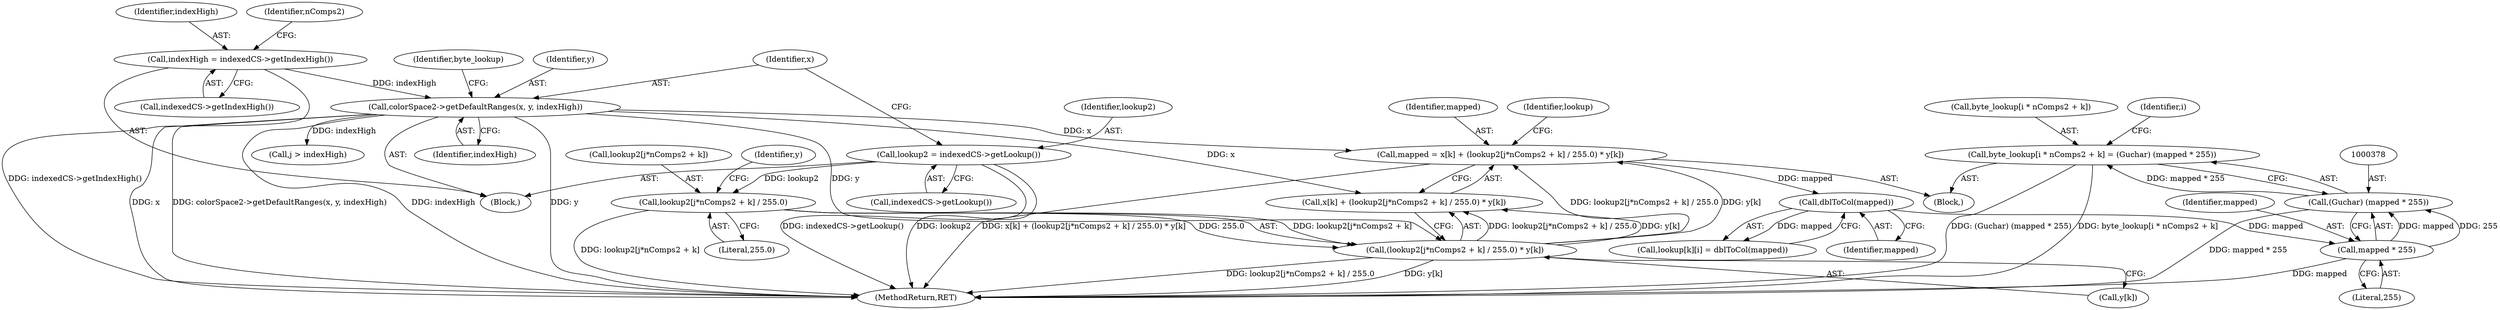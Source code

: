 digraph "0_poppler_7b2d314a61fd0e12f47c62996cb49ec0d1ba747a_4@array" {
"1000369" [label="(Call,byte_lookup[i * nComps2 + k] = (Guchar) (mapped * 255))"];
"1000377" [label="(Call,(Guchar) (mapped * 255))"];
"1000379" [label="(Call,mapped * 255)"];
"1000367" [label="(Call,dblToCol(mapped))"];
"1000342" [label="(Call,mapped = x[k] + (lookup2[j*nComps2 + k] / 255.0) * y[k])"];
"1000263" [label="(Call,colorSpace2->getDefaultRanges(x, y, indexHigh))"];
"1000254" [label="(Call,indexHigh = indexedCS->getIndexHigh())"];
"1000348" [label="(Call,(lookup2[j*nComps2 + k] / 255.0) * y[k])"];
"1000349" [label="(Call,lookup2[j*nComps2 + k] / 255.0)"];
"1000260" [label="(Call,lookup2 = indexedCS->getLookup())"];
"1000260" [label="(Call,lookup2 = indexedCS->getLookup())"];
"1000381" [label="(Literal,255)"];
"1000343" [label="(Identifier,mapped)"];
"1000377" [label="(Call,(Guchar) (mapped * 255))"];
"1000254" [label="(Call,indexHigh = indexedCS->getIndexHigh())"];
"1000357" [label="(Literal,255.0)"];
"1000380" [label="(Identifier,mapped)"];
"1000593" [label="(MethodReturn,RET)"];
"1000245" [label="(Block,)"];
"1000263" [label="(Call,colorSpace2->getDefaultRanges(x, y, indexHigh))"];
"1000307" [label="(Block,)"];
"1000256" [label="(Call,indexedCS->getIndexHigh())"];
"1000266" [label="(Identifier,indexHigh)"];
"1000262" [label="(Call,indexedCS->getLookup())"];
"1000361" [label="(Call,lookup[k][i] = dblToCol(mapped))"];
"1000348" [label="(Call,(lookup2[j*nComps2 + k] / 255.0) * y[k])"];
"1000344" [label="(Call,x[k] + (lookup2[j*nComps2 + k] / 255.0) * y[k])"];
"1000364" [label="(Identifier,lookup)"];
"1000342" [label="(Call,mapped = x[k] + (lookup2[j*nComps2 + k] / 255.0) * y[k])"];
"1000335" [label="(Call,j > indexHigh)"];
"1000369" [label="(Call,byte_lookup[i * nComps2 + k] = (Guchar) (mapped * 255))"];
"1000306" [label="(Identifier,i)"];
"1000379" [label="(Call,mapped * 255)"];
"1000264" [label="(Identifier,x)"];
"1000368" [label="(Identifier,mapped)"];
"1000261" [label="(Identifier,lookup2)"];
"1000358" [label="(Call,y[k])"];
"1000265" [label="(Identifier,y)"];
"1000350" [label="(Call,lookup2[j*nComps2 + k])"];
"1000370" [label="(Call,byte_lookup[i * nComps2 + k])"];
"1000359" [label="(Identifier,y)"];
"1000367" [label="(Call,dblToCol(mapped))"];
"1000255" [label="(Identifier,indexHigh)"];
"1000258" [label="(Identifier,nComps2)"];
"1000268" [label="(Identifier,byte_lookup)"];
"1000349" [label="(Call,lookup2[j*nComps2 + k] / 255.0)"];
"1000369" -> "1000307"  [label="AST: "];
"1000369" -> "1000377"  [label="CFG: "];
"1000370" -> "1000369"  [label="AST: "];
"1000377" -> "1000369"  [label="AST: "];
"1000306" -> "1000369"  [label="CFG: "];
"1000369" -> "1000593"  [label="DDG: (Guchar) (mapped * 255)"];
"1000369" -> "1000593"  [label="DDG: byte_lookup[i * nComps2 + k]"];
"1000377" -> "1000369"  [label="DDG: mapped * 255"];
"1000377" -> "1000379"  [label="CFG: "];
"1000378" -> "1000377"  [label="AST: "];
"1000379" -> "1000377"  [label="AST: "];
"1000377" -> "1000593"  [label="DDG: mapped * 255"];
"1000379" -> "1000377"  [label="DDG: mapped"];
"1000379" -> "1000377"  [label="DDG: 255"];
"1000379" -> "1000381"  [label="CFG: "];
"1000380" -> "1000379"  [label="AST: "];
"1000381" -> "1000379"  [label="AST: "];
"1000379" -> "1000593"  [label="DDG: mapped"];
"1000367" -> "1000379"  [label="DDG: mapped"];
"1000367" -> "1000361"  [label="AST: "];
"1000367" -> "1000368"  [label="CFG: "];
"1000368" -> "1000367"  [label="AST: "];
"1000361" -> "1000367"  [label="CFG: "];
"1000367" -> "1000361"  [label="DDG: mapped"];
"1000342" -> "1000367"  [label="DDG: mapped"];
"1000342" -> "1000307"  [label="AST: "];
"1000342" -> "1000344"  [label="CFG: "];
"1000343" -> "1000342"  [label="AST: "];
"1000344" -> "1000342"  [label="AST: "];
"1000364" -> "1000342"  [label="CFG: "];
"1000342" -> "1000593"  [label="DDG: x[k] + (lookup2[j*nComps2 + k] / 255.0) * y[k]"];
"1000263" -> "1000342"  [label="DDG: x"];
"1000348" -> "1000342"  [label="DDG: lookup2[j*nComps2 + k] / 255.0"];
"1000348" -> "1000342"  [label="DDG: y[k]"];
"1000263" -> "1000245"  [label="AST: "];
"1000263" -> "1000266"  [label="CFG: "];
"1000264" -> "1000263"  [label="AST: "];
"1000265" -> "1000263"  [label="AST: "];
"1000266" -> "1000263"  [label="AST: "];
"1000268" -> "1000263"  [label="CFG: "];
"1000263" -> "1000593"  [label="DDG: y"];
"1000263" -> "1000593"  [label="DDG: x"];
"1000263" -> "1000593"  [label="DDG: colorSpace2->getDefaultRanges(x, y, indexHigh)"];
"1000263" -> "1000593"  [label="DDG: indexHigh"];
"1000254" -> "1000263"  [label="DDG: indexHigh"];
"1000263" -> "1000335"  [label="DDG: indexHigh"];
"1000263" -> "1000344"  [label="DDG: x"];
"1000263" -> "1000348"  [label="DDG: y"];
"1000254" -> "1000245"  [label="AST: "];
"1000254" -> "1000256"  [label="CFG: "];
"1000255" -> "1000254"  [label="AST: "];
"1000256" -> "1000254"  [label="AST: "];
"1000258" -> "1000254"  [label="CFG: "];
"1000254" -> "1000593"  [label="DDG: indexedCS->getIndexHigh()"];
"1000348" -> "1000344"  [label="AST: "];
"1000348" -> "1000358"  [label="CFG: "];
"1000349" -> "1000348"  [label="AST: "];
"1000358" -> "1000348"  [label="AST: "];
"1000344" -> "1000348"  [label="CFG: "];
"1000348" -> "1000593"  [label="DDG: lookup2[j*nComps2 + k] / 255.0"];
"1000348" -> "1000593"  [label="DDG: y[k]"];
"1000348" -> "1000344"  [label="DDG: lookup2[j*nComps2 + k] / 255.0"];
"1000348" -> "1000344"  [label="DDG: y[k]"];
"1000349" -> "1000348"  [label="DDG: lookup2[j*nComps2 + k]"];
"1000349" -> "1000348"  [label="DDG: 255.0"];
"1000349" -> "1000357"  [label="CFG: "];
"1000350" -> "1000349"  [label="AST: "];
"1000357" -> "1000349"  [label="AST: "];
"1000359" -> "1000349"  [label="CFG: "];
"1000349" -> "1000593"  [label="DDG: lookup2[j*nComps2 + k]"];
"1000260" -> "1000349"  [label="DDG: lookup2"];
"1000260" -> "1000245"  [label="AST: "];
"1000260" -> "1000262"  [label="CFG: "];
"1000261" -> "1000260"  [label="AST: "];
"1000262" -> "1000260"  [label="AST: "];
"1000264" -> "1000260"  [label="CFG: "];
"1000260" -> "1000593"  [label="DDG: indexedCS->getLookup()"];
"1000260" -> "1000593"  [label="DDG: lookup2"];
}

